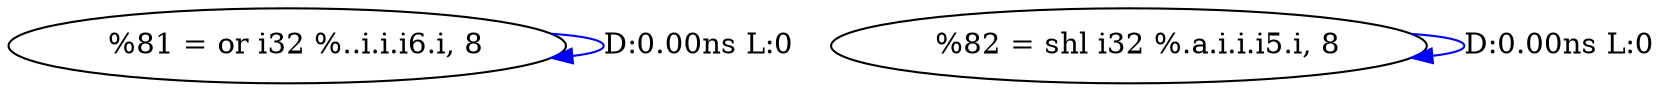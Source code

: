 digraph {
Node0x374a5e0[label="  %81 = or i32 %..i.i.i6.i, 8"];
Node0x374a5e0 -> Node0x374a5e0[label="D:0.00ns L:0",color=blue];
Node0x374a6c0[label="  %82 = shl i32 %.a.i.i.i5.i, 8"];
Node0x374a6c0 -> Node0x374a6c0[label="D:0.00ns L:0",color=blue];
}

